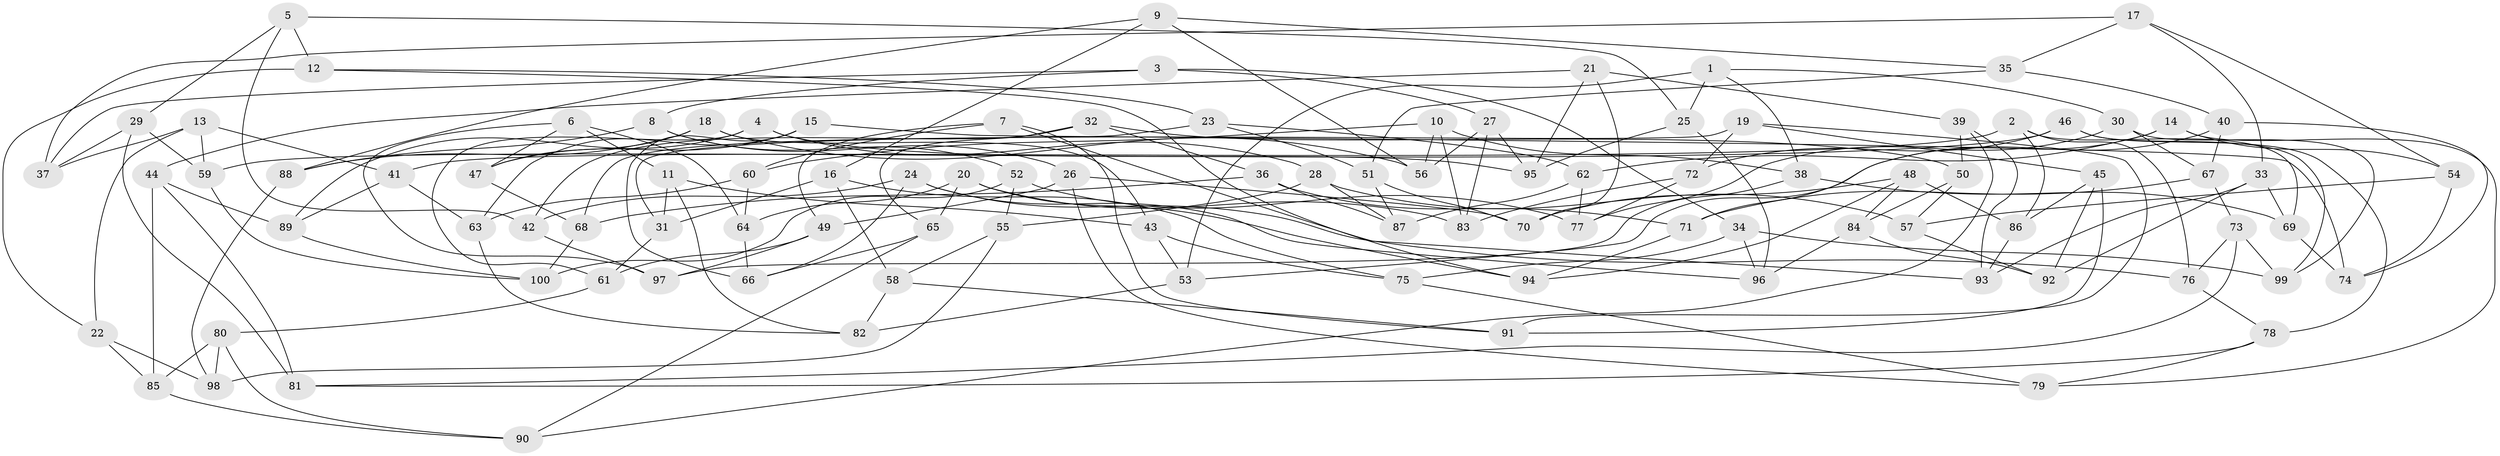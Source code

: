 // Generated by graph-tools (version 1.1) at 2025/03/03/09/25 03:03:06]
// undirected, 100 vertices, 200 edges
graph export_dot {
graph [start="1"]
  node [color=gray90,style=filled];
  1;
  2;
  3;
  4;
  5;
  6;
  7;
  8;
  9;
  10;
  11;
  12;
  13;
  14;
  15;
  16;
  17;
  18;
  19;
  20;
  21;
  22;
  23;
  24;
  25;
  26;
  27;
  28;
  29;
  30;
  31;
  32;
  33;
  34;
  35;
  36;
  37;
  38;
  39;
  40;
  41;
  42;
  43;
  44;
  45;
  46;
  47;
  48;
  49;
  50;
  51;
  52;
  53;
  54;
  55;
  56;
  57;
  58;
  59;
  60;
  61;
  62;
  63;
  64;
  65;
  66;
  67;
  68;
  69;
  70;
  71;
  72;
  73;
  74;
  75;
  76;
  77;
  78;
  79;
  80;
  81;
  82;
  83;
  84;
  85;
  86;
  87;
  88;
  89;
  90;
  91;
  92;
  93;
  94;
  95;
  96;
  97;
  98;
  99;
  100;
  1 -- 25;
  1 -- 38;
  1 -- 30;
  1 -- 53;
  2 -- 76;
  2 -- 41;
  2 -- 86;
  2 -- 69;
  3 -- 8;
  3 -- 27;
  3 -- 37;
  3 -- 34;
  4 -- 28;
  4 -- 89;
  4 -- 61;
  4 -- 95;
  5 -- 29;
  5 -- 42;
  5 -- 25;
  5 -- 12;
  6 -- 47;
  6 -- 11;
  6 -- 64;
  6 -- 97;
  7 -- 93;
  7 -- 60;
  7 -- 49;
  7 -- 91;
  8 -- 26;
  8 -- 52;
  8 -- 88;
  9 -- 35;
  9 -- 56;
  9 -- 16;
  9 -- 88;
  10 -- 83;
  10 -- 38;
  10 -- 60;
  10 -- 56;
  11 -- 82;
  11 -- 31;
  11 -- 43;
  12 -- 22;
  12 -- 94;
  12 -- 23;
  13 -- 37;
  13 -- 41;
  13 -- 22;
  13 -- 59;
  14 -- 54;
  14 -- 62;
  14 -- 79;
  14 -- 71;
  15 -- 63;
  15 -- 47;
  15 -- 66;
  15 -- 74;
  16 -- 31;
  16 -- 75;
  16 -- 58;
  17 -- 35;
  17 -- 37;
  17 -- 54;
  17 -- 33;
  18 -- 47;
  18 -- 43;
  18 -- 56;
  18 -- 88;
  19 -- 91;
  19 -- 31;
  19 -- 45;
  19 -- 72;
  20 -- 83;
  20 -- 64;
  20 -- 94;
  20 -- 65;
  21 -- 39;
  21 -- 70;
  21 -- 95;
  21 -- 44;
  22 -- 98;
  22 -- 85;
  23 -- 62;
  23 -- 68;
  23 -- 51;
  24 -- 66;
  24 -- 96;
  24 -- 76;
  24 -- 42;
  25 -- 95;
  25 -- 96;
  26 -- 49;
  26 -- 70;
  26 -- 79;
  27 -- 95;
  27 -- 56;
  27 -- 83;
  28 -- 87;
  28 -- 55;
  28 -- 57;
  29 -- 37;
  29 -- 59;
  29 -- 81;
  30 -- 67;
  30 -- 77;
  30 -- 99;
  31 -- 61;
  32 -- 50;
  32 -- 65;
  32 -- 36;
  32 -- 42;
  33 -- 69;
  33 -- 92;
  33 -- 93;
  34 -- 99;
  34 -- 75;
  34 -- 96;
  35 -- 40;
  35 -- 51;
  36 -- 68;
  36 -- 87;
  36 -- 71;
  38 -- 97;
  38 -- 69;
  39 -- 90;
  39 -- 50;
  39 -- 93;
  40 -- 74;
  40 -- 67;
  40 -- 53;
  41 -- 89;
  41 -- 63;
  42 -- 97;
  43 -- 53;
  43 -- 75;
  44 -- 89;
  44 -- 85;
  44 -- 81;
  45 -- 91;
  45 -- 86;
  45 -- 92;
  46 -- 59;
  46 -- 72;
  46 -- 99;
  46 -- 78;
  47 -- 68;
  48 -- 94;
  48 -- 86;
  48 -- 84;
  48 -- 70;
  49 -- 97;
  49 -- 61;
  50 -- 84;
  50 -- 57;
  51 -- 70;
  51 -- 87;
  52 -- 100;
  52 -- 77;
  52 -- 55;
  53 -- 82;
  54 -- 57;
  54 -- 74;
  55 -- 58;
  55 -- 98;
  57 -- 92;
  58 -- 91;
  58 -- 82;
  59 -- 100;
  60 -- 63;
  60 -- 64;
  61 -- 80;
  62 -- 87;
  62 -- 77;
  63 -- 82;
  64 -- 66;
  65 -- 66;
  65 -- 90;
  67 -- 71;
  67 -- 73;
  68 -- 100;
  69 -- 74;
  71 -- 94;
  72 -- 77;
  72 -- 83;
  73 -- 81;
  73 -- 99;
  73 -- 76;
  75 -- 79;
  76 -- 78;
  78 -- 81;
  78 -- 79;
  80 -- 90;
  80 -- 85;
  80 -- 98;
  84 -- 96;
  84 -- 92;
  85 -- 90;
  86 -- 93;
  88 -- 98;
  89 -- 100;
}
